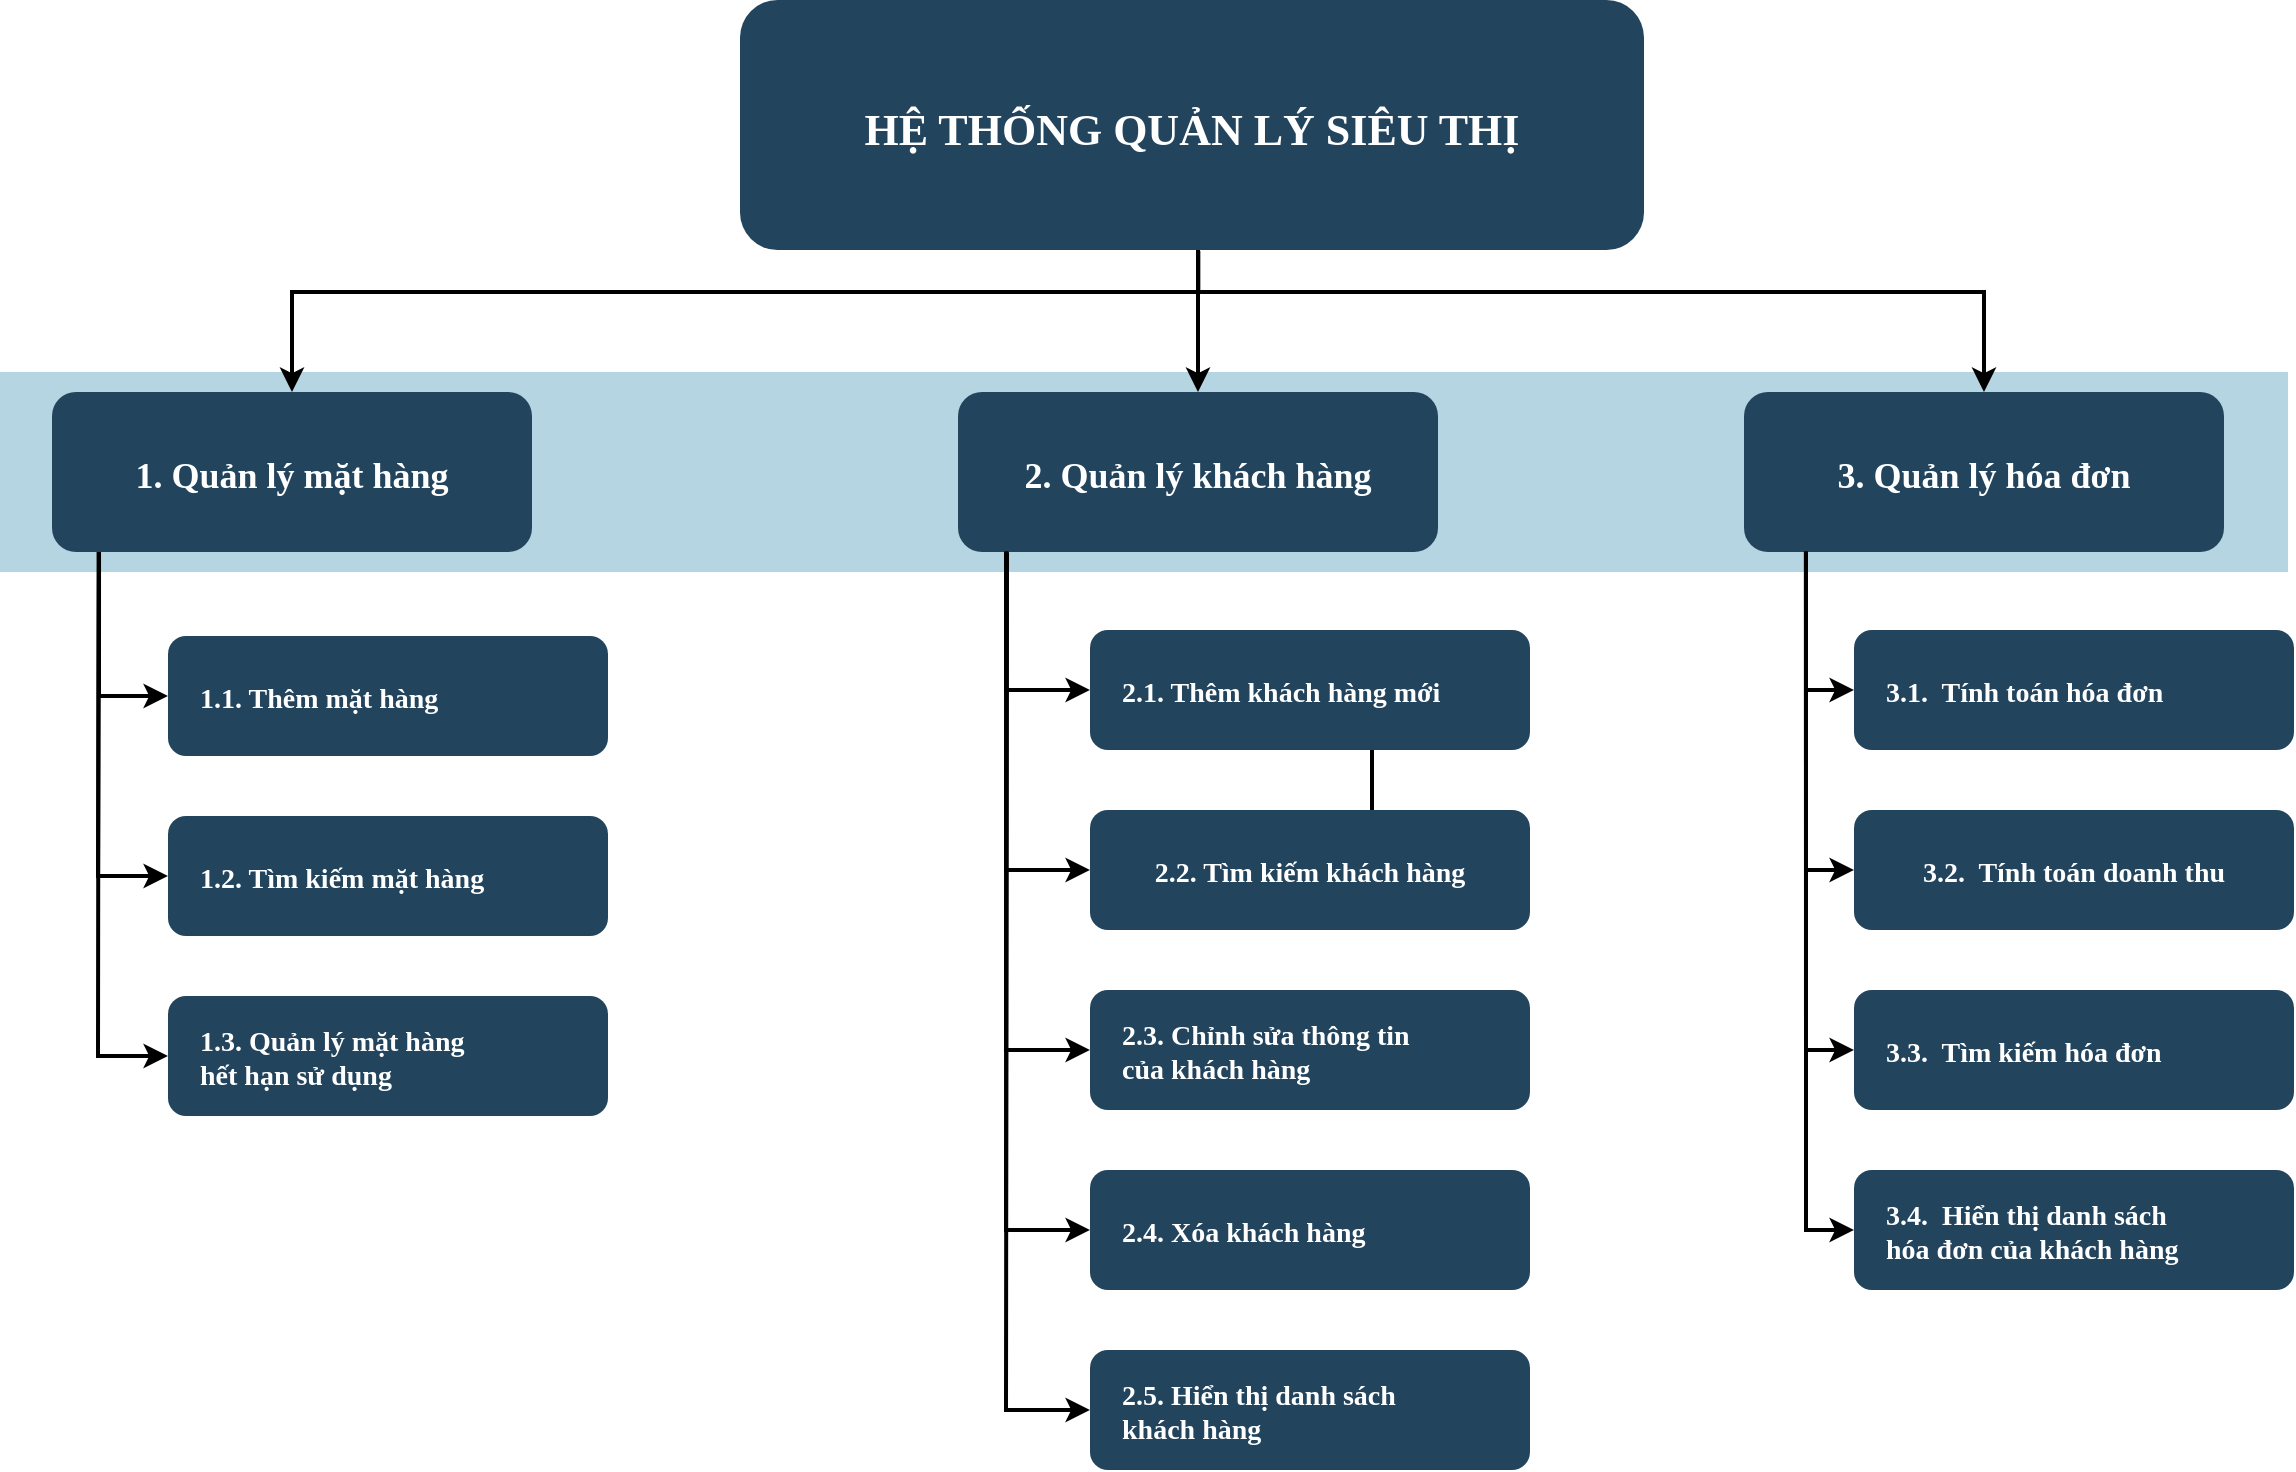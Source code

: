 <mxfile>
    <diagram id="OR5vb3LMb8spYguMCVyQ" name="Page-1">
        <mxGraphModel dx="1295" dy="1417" grid="0" gridSize="9" guides="1" tooltips="1" connect="1" arrows="1" fold="1" page="0" pageScale="1" pageWidth="850" pageHeight="1100" background="#ffffff" math="0" shadow="0">
            <root>
                <mxCell id="0"/>
                <mxCell id="1" parent="0"/>
                <mxCell id="28" value="" style="fillColor=#10739E;strokeColor=none;opacity=30;" parent="1" vertex="1">
                    <mxGeometry x="787" y="-95" width="1144" height="100" as="geometry"/>
                </mxCell>
                <mxCell id="43" value="HỆ THỐNG QUẢN LÝ SIÊU THỊ" style="rounded=1;fillColor=#23445D;gradientColor=none;strokeColor=none;fontColor=#FFFFFF;fontStyle=1;fontFamily=Tahoma;fontSize=22;" parent="1" vertex="1">
                    <mxGeometry x="1157" y="-281" width="452" height="125" as="geometry"/>
                </mxCell>
                <mxCell id="140" style="edgeStyle=elbowEdgeStyle;rounded=0;html=1;entryX=0;entryY=0.5;entryDx=0;entryDy=0;strokeColor=#000000;strokeWidth=2;fontSize=18;" edge="1" parent="1" source="46" target="72">
                    <mxGeometry relative="1" as="geometry">
                        <Array as="points">
                            <mxPoint x="1690" y="44"/>
                            <mxPoint x="1694" y="16"/>
                        </Array>
                    </mxGeometry>
                </mxCell>
                <mxCell id="46" value="3. Quản lý hóa đơn" style="rounded=1;fillColor=#23445D;gradientColor=none;strokeColor=none;fontColor=#FFFFFF;fontStyle=1;fontFamily=Tahoma;fontSize=18;fillStyle=auto;" parent="1" vertex="1">
                    <mxGeometry x="1659" y="-85" width="240" height="80" as="geometry"/>
                </mxCell>
                <mxCell id="159" style="edgeStyle=elbowEdgeStyle;rounded=0;html=1;entryX=0;entryY=0.5;entryDx=0;entryDy=0;strokeColor=#000000;strokeWidth=2;fontSize=18;" edge="1" parent="1" source="47" target="152">
                    <mxGeometry relative="1" as="geometry">
                        <Array as="points">
                            <mxPoint x="1290" y="39"/>
                            <mxPoint x="1290" y="24"/>
                            <mxPoint x="1290" y="10"/>
                        </Array>
                    </mxGeometry>
                </mxCell>
                <mxCell id="47" value="2. Quản lý khách hàng" style="rounded=1;fillColor=#23445D;gradientColor=none;strokeColor=none;fontColor=#FFFFFF;fontStyle=1;fontFamily=Tahoma;fontSize=18;fillStyle=auto;" parent="1" vertex="1">
                    <mxGeometry x="1266" y="-85" width="240" height="80" as="geometry"/>
                </mxCell>
                <mxCell id="166" style="edgeStyle=orthogonalEdgeStyle;rounded=0;html=1;entryX=0;entryY=0.5;entryDx=0;entryDy=0;strokeColor=#000000;strokeWidth=2;fontSize=18;exitX=0.098;exitY=1.001;exitDx=0;exitDy=0;exitPerimeter=0;" edge="1" parent="1" source="48" target="155">
                    <mxGeometry relative="1" as="geometry"/>
                </mxCell>
                <mxCell id="48" value="1. Quản lý mặt hàng" style="rounded=1;fillColor=#23445D;gradientColor=none;strokeColor=none;fontColor=#FFFFFF;fontStyle=1;fontFamily=Tahoma;fontSize=18;fillStyle=auto;" parent="1" vertex="1">
                    <mxGeometry x="813" y="-85" width="240" height="80" as="geometry"/>
                </mxCell>
                <mxCell id="72" value="    3.1.  Tính toán hóa đơn" style="rounded=1;fillColor=#23445D;gradientColor=none;strokeColor=none;fontColor=#FFFFFF;fontStyle=1;fontFamily=Tahoma;fontSize=14;align=left;" parent="1" vertex="1">
                    <mxGeometry x="1714" y="34" width="220" height="60" as="geometry"/>
                </mxCell>
                <mxCell id="90" value="" style="edgeStyle=elbowEdgeStyle;elbow=vertical;strokeWidth=2;rounded=0;strokeColor=#000000;entryX=0.5;entryY=0;entryDx=0;entryDy=0;" parent="1" source="43" target="47" edge="1">
                    <mxGeometry x="1073" y="-196.0" width="100" height="100" as="geometry">
                        <mxPoint x="1588" y="-146.0" as="sourcePoint"/>
                        <mxPoint x="2193" y="-76.0" as="targetPoint"/>
                        <Array as="points">
                            <mxPoint x="1386" y="-110"/>
                        </Array>
                    </mxGeometry>
                </mxCell>
                <mxCell id="105" value="" style="edgeStyle=elbowEdgeStyle;elbow=horizontal;strokeWidth=2;rounded=0" parent="1" edge="1">
                    <mxGeometry x="703" y="-286" width="100" height="100" as="geometry">
                        <mxPoint x="1493" y="64" as="sourcePoint"/>
                        <mxPoint x="1493" y="154" as="targetPoint"/>
                        <Array as="points">
                            <mxPoint x="1473" y="114"/>
                        </Array>
                    </mxGeometry>
                </mxCell>
                <mxCell id="144" value="3.2.  Tính toán doanh thu" style="rounded=1;fillColor=#23445D;gradientColor=none;strokeColor=none;fontColor=#FFFFFF;fontStyle=1;fontFamily=Tahoma;fontSize=14" vertex="1" parent="1">
                    <mxGeometry x="1714" y="124" width="220" height="60" as="geometry"/>
                </mxCell>
                <mxCell id="146" style="edgeStyle=elbowEdgeStyle;rounded=0;html=1;entryX=0;entryY=0.5;entryDx=0;entryDy=0;strokeColor=#000000;strokeWidth=2;fontSize=18;exitX=0.129;exitY=0.997;exitDx=0;exitDy=0;exitPerimeter=0;" edge="1" parent="1" source="46" target="144">
                    <mxGeometry relative="1" as="geometry">
                        <mxPoint x="1703" y="3" as="sourcePoint"/>
                        <mxPoint x="1723" y="73" as="targetPoint"/>
                        <Array as="points">
                            <mxPoint x="1690" y="29"/>
                            <mxPoint x="1694" y="47"/>
                            <mxPoint x="1692" y="32"/>
                            <mxPoint x="1698" y="17"/>
                            <mxPoint x="1703" y="25"/>
                        </Array>
                    </mxGeometry>
                </mxCell>
                <mxCell id="148" value="    3.3.  Tìm kiếm hóa đơn" style="rounded=1;fillColor=#23445D;gradientColor=none;strokeColor=none;fontColor=#FFFFFF;fontStyle=1;fontFamily=Tahoma;fontSize=14;align=left;" vertex="1" parent="1">
                    <mxGeometry x="1714" y="214" width="220" height="60" as="geometry"/>
                </mxCell>
                <mxCell id="149" style="edgeStyle=elbowEdgeStyle;rounded=0;html=1;entryX=0;entryY=0.5;entryDx=0;entryDy=0;strokeColor=#000000;strokeWidth=2;fontSize=18;exitX=0.129;exitY=0.997;exitDx=0;exitDy=0;exitPerimeter=0;" edge="1" parent="1" source="46" target="148">
                    <mxGeometry relative="1" as="geometry">
                        <mxPoint x="1703" y="3" as="sourcePoint"/>
                        <mxPoint x="1723" y="163" as="targetPoint"/>
                        <Array as="points">
                            <mxPoint x="1690" y="27"/>
                            <mxPoint x="1694" y="135"/>
                            <mxPoint x="1703" y="56"/>
                            <mxPoint x="1701" y="41"/>
                            <mxPoint x="1707" y="26"/>
                            <mxPoint x="1712" y="34"/>
                        </Array>
                    </mxGeometry>
                </mxCell>
                <mxCell id="152" value="    2.1. Thêm khách hàng mới" style="rounded=1;fillColor=#23445D;gradientColor=none;strokeColor=none;fontColor=#FFFFFF;fontStyle=1;fontFamily=Tahoma;fontSize=14;align=left;" vertex="1" parent="1">
                    <mxGeometry x="1332" y="34" width="220" height="60" as="geometry"/>
                </mxCell>
                <mxCell id="153" value="2.2. Tìm kiếm khách hàng" style="rounded=1;fillColor=#23445D;gradientColor=none;strokeColor=none;fontColor=#FFFFFF;fontStyle=1;fontFamily=Tahoma;fontSize=14" vertex="1" parent="1">
                    <mxGeometry x="1332" y="124" width="220" height="60" as="geometry"/>
                </mxCell>
                <mxCell id="154" value="    2.3. Chỉnh sửa thông tin&#10;    của khách hàng" style="rounded=1;fillColor=#23445D;gradientColor=none;strokeColor=none;fontColor=#FFFFFF;fontStyle=1;fontFamily=Tahoma;fontSize=14;align=left;" vertex="1" parent="1">
                    <mxGeometry x="1332" y="214" width="220" height="60" as="geometry"/>
                </mxCell>
                <mxCell id="155" value="    1.1. Thêm mặt hàng" style="rounded=1;fillColor=#23445D;gradientColor=none;strokeColor=none;fontColor=#FFFFFF;fontStyle=1;fontFamily=Tahoma;fontSize=14;align=left;" vertex="1" parent="1">
                    <mxGeometry x="871" y="37" width="220" height="60" as="geometry"/>
                </mxCell>
                <mxCell id="156" value="    1.2. Tìm kiếm mặt hàng " style="rounded=1;fillColor=#23445D;gradientColor=none;strokeColor=none;fontColor=#FFFFFF;fontStyle=1;fontFamily=Tahoma;fontSize=14;align=left;" vertex="1" parent="1">
                    <mxGeometry x="871" y="127" width="220" height="60" as="geometry"/>
                </mxCell>
                <mxCell id="157" value="    1.3. Quản lý mặt hàng&#10;    hết hạn sử dụng" style="rounded=1;fillColor=#23445D;gradientColor=none;strokeColor=none;fontColor=#FFFFFF;fontStyle=1;fontFamily=Tahoma;fontSize=14;align=left;" vertex="1" parent="1">
                    <mxGeometry x="871" y="217" width="220" height="60" as="geometry"/>
                </mxCell>
                <mxCell id="160" style="edgeStyle=elbowEdgeStyle;rounded=0;html=1;entryX=0;entryY=0.5;entryDx=0;entryDy=0;strokeColor=#000000;strokeWidth=2;fontSize=18;exitX=0.101;exitY=1;exitDx=0;exitDy=0;exitPerimeter=0;" edge="1" parent="1" source="47" target="153">
                    <mxGeometry relative="1" as="geometry">
                        <mxPoint x="1291" y="-5" as="sourcePoint"/>
                        <mxPoint x="1341" y="73" as="targetPoint"/>
                        <Array as="points">
                            <mxPoint x="1290" y="30"/>
                            <mxPoint x="1291" y="52"/>
                            <mxPoint x="1289" y="42"/>
                            <mxPoint x="1290" y="37"/>
                            <mxPoint x="1289" y="103"/>
                            <mxPoint x="1290" y="85"/>
                            <mxPoint x="1291" y="32"/>
                            <mxPoint x="1299" y="19"/>
                        </Array>
                    </mxGeometry>
                </mxCell>
                <mxCell id="161" style="edgeStyle=elbowEdgeStyle;rounded=0;html=1;entryX=0;entryY=0.5;entryDx=0;entryDy=0;strokeColor=#000000;strokeWidth=2;fontSize=18;exitX=0.101;exitY=1;exitDx=0;exitDy=0;exitPerimeter=0;" edge="1" parent="1" source="47" target="154">
                    <mxGeometry relative="1" as="geometry">
                        <mxPoint x="1299.36" y="2.92" as="sourcePoint"/>
                        <mxPoint x="1341" y="163" as="targetPoint"/>
                        <Array as="points">
                            <mxPoint x="1290" y="25"/>
                            <mxPoint x="1299" y="39"/>
                            <mxPoint x="1300" y="61"/>
                            <mxPoint x="1298" y="51"/>
                            <mxPoint x="1299" y="46"/>
                            <mxPoint x="1298" y="112"/>
                            <mxPoint x="1299" y="94"/>
                            <mxPoint x="1300" y="41"/>
                            <mxPoint x="1308" y="28"/>
                        </Array>
                    </mxGeometry>
                </mxCell>
                <mxCell id="162" value="    2.4. Xóa khách hàng" style="rounded=1;fillColor=#23445D;gradientColor=none;strokeColor=none;fontColor=#FFFFFF;fontStyle=1;fontFamily=Tahoma;fontSize=14;align=left;" vertex="1" parent="1">
                    <mxGeometry x="1332" y="304" width="220" height="60" as="geometry"/>
                </mxCell>
                <mxCell id="163" style="edgeStyle=elbowEdgeStyle;rounded=0;html=1;entryX=0;entryY=0.5;entryDx=0;entryDy=0;strokeColor=#000000;strokeWidth=2;fontSize=18;exitX=0.101;exitY=0.996;exitDx=0;exitDy=0;exitPerimeter=0;" edge="1" parent="1" source="47" target="162">
                    <mxGeometry relative="1" as="geometry">
                        <mxPoint x="1299.36" y="2.84" as="sourcePoint"/>
                        <mxPoint x="1341" y="253" as="targetPoint"/>
                        <Array as="points">
                            <mxPoint x="1290" y="12"/>
                            <mxPoint x="1286" y="176"/>
                            <mxPoint x="1299" y="34"/>
                            <mxPoint x="1308" y="48"/>
                            <mxPoint x="1309" y="70"/>
                            <mxPoint x="1307" y="60"/>
                            <mxPoint x="1308" y="55"/>
                            <mxPoint x="1307" y="121"/>
                            <mxPoint x="1308" y="103"/>
                            <mxPoint x="1309" y="50"/>
                            <mxPoint x="1317" y="37"/>
                        </Array>
                    </mxGeometry>
                </mxCell>
                <mxCell id="135" style="edgeStyle=elbowEdgeStyle;html=1;strokeColor=#000000;elbow=vertical;rounded=0;strokeWidth=2;exitX=0.507;exitY=1.004;exitDx=0;exitDy=0;exitPerimeter=0;" edge="1" parent="1" source="43" target="46">
                    <mxGeometry relative="1" as="geometry">
                        <mxPoint x="1383" y="-158" as="sourcePoint"/>
                        <Array as="points">
                            <mxPoint x="1404" y="-135"/>
                            <mxPoint x="1413" y="-135"/>
                            <mxPoint x="1413" y="-135"/>
                            <mxPoint x="1548" y="-135"/>
                        </Array>
                    </mxGeometry>
                </mxCell>
                <mxCell id="91" value="" style="edgeStyle=elbowEdgeStyle;elbow=vertical;strokeWidth=2;rounded=0;labelBorderColor=none;strokeColor=#000000;" parent="1" source="43" target="48" edge="1">
                    <mxGeometry x="703" y="-215.417" width="100" height="54.167" as="geometry">
                        <mxPoint x="703" y="-161.25" as="sourcePoint"/>
                        <mxPoint x="803" y="-215.417" as="targetPoint"/>
                        <Array as="points">
                            <mxPoint x="1386" y="-135"/>
                            <mxPoint x="1386" y="-135"/>
                            <mxPoint x="1386" y="-135"/>
                            <mxPoint x="1359" y="-135"/>
                            <mxPoint x="1386" y="-135"/>
                        </Array>
                    </mxGeometry>
                </mxCell>
                <mxCell id="168" style="edgeStyle=orthogonalEdgeStyle;rounded=0;html=1;entryX=0;entryY=0.5;entryDx=0;entryDy=0;strokeColor=#000000;strokeWidth=2;fontSize=18;exitX=0.098;exitY=1;exitDx=0;exitDy=0;exitPerimeter=0;" edge="1" parent="1" source="48" target="156">
                    <mxGeometry relative="1" as="geometry">
                        <mxPoint x="845.52" y="4.08" as="sourcePoint"/>
                        <mxPoint x="880" y="76" as="targetPoint"/>
                        <Array as="points">
                            <mxPoint x="837" y="-4"/>
                            <mxPoint x="836" y="-4"/>
                            <mxPoint x="836" y="157"/>
                        </Array>
                    </mxGeometry>
                </mxCell>
                <mxCell id="169" style="edgeStyle=orthogonalEdgeStyle;rounded=0;html=1;entryX=0;entryY=0.5;entryDx=0;entryDy=0;strokeColor=#000000;strokeWidth=2;fontSize=18;exitX=0.097;exitY=1;exitDx=0;exitDy=0;exitPerimeter=0;" edge="1" parent="1" source="48" target="157">
                    <mxGeometry relative="1" as="geometry">
                        <mxPoint x="854.52" y="13.08" as="sourcePoint"/>
                        <mxPoint x="889" y="85" as="targetPoint"/>
                        <Array as="points">
                            <mxPoint x="836" y="-1"/>
                            <mxPoint x="836" y="-1"/>
                            <mxPoint x="836" y="247"/>
                        </Array>
                    </mxGeometry>
                </mxCell>
                <mxCell id="170" value="    2.5. Hiển thị danh sách&#10;    khách hàng" style="rounded=1;fillColor=#23445D;gradientColor=none;strokeColor=none;fontColor=#FFFFFF;fontStyle=1;fontFamily=Tahoma;fontSize=14;align=left;" vertex="1" parent="1">
                    <mxGeometry x="1332" y="394" width="220" height="60" as="geometry"/>
                </mxCell>
                <mxCell id="171" style="edgeStyle=elbowEdgeStyle;rounded=0;html=1;entryX=0;entryY=0.5;entryDx=0;entryDy=0;strokeColor=#000000;strokeWidth=2;fontSize=18;exitX=0.102;exitY=1.004;exitDx=0;exitDy=0;exitPerimeter=0;" edge="1" parent="1" source="47" target="170">
                    <mxGeometry relative="1" as="geometry">
                        <mxPoint x="1291" y="-5" as="sourcePoint"/>
                        <mxPoint x="1341" y="343" as="targetPoint"/>
                        <Array as="points">
                            <mxPoint x="1290" y="17"/>
                            <mxPoint x="1289" y="379"/>
                            <mxPoint x="1299" y="21"/>
                            <mxPoint x="1295" y="185"/>
                            <mxPoint x="1308" y="43"/>
                            <mxPoint x="1317" y="57"/>
                            <mxPoint x="1318" y="79"/>
                            <mxPoint x="1316" y="69"/>
                            <mxPoint x="1317" y="64"/>
                            <mxPoint x="1316" y="130"/>
                            <mxPoint x="1317" y="112"/>
                            <mxPoint x="1318" y="59"/>
                            <mxPoint x="1326" y="46"/>
                        </Array>
                    </mxGeometry>
                </mxCell>
                <mxCell id="172" value="    3.4.  Hiển thị danh sách&#10;    hóa đơn của khách hàng" style="rounded=1;fillColor=#23445D;gradientColor=none;strokeColor=none;fontColor=#FFFFFF;fontStyle=1;fontFamily=Tahoma;fontSize=14;align=left;" vertex="1" parent="1">
                    <mxGeometry x="1714" y="304" width="220" height="60" as="geometry"/>
                </mxCell>
                <mxCell id="173" style="edgeStyle=elbowEdgeStyle;rounded=0;html=1;entryX=0;entryY=0.5;entryDx=0;entryDy=0;strokeColor=#000000;strokeWidth=2;fontSize=18;" edge="1" parent="1" target="172">
                    <mxGeometry relative="1" as="geometry">
                        <mxPoint x="1690" y="-5" as="sourcePoint"/>
                        <mxPoint x="1723" y="253" as="targetPoint"/>
                        <Array as="points">
                            <mxPoint x="1690" y="14"/>
                            <mxPoint x="1699" y="36"/>
                            <mxPoint x="1703" y="144"/>
                            <mxPoint x="1712" y="65"/>
                            <mxPoint x="1710" y="50"/>
                            <mxPoint x="1716" y="35"/>
                            <mxPoint x="1721" y="43"/>
                        </Array>
                    </mxGeometry>
                </mxCell>
            </root>
        </mxGraphModel>
    </diagram>
</mxfile>